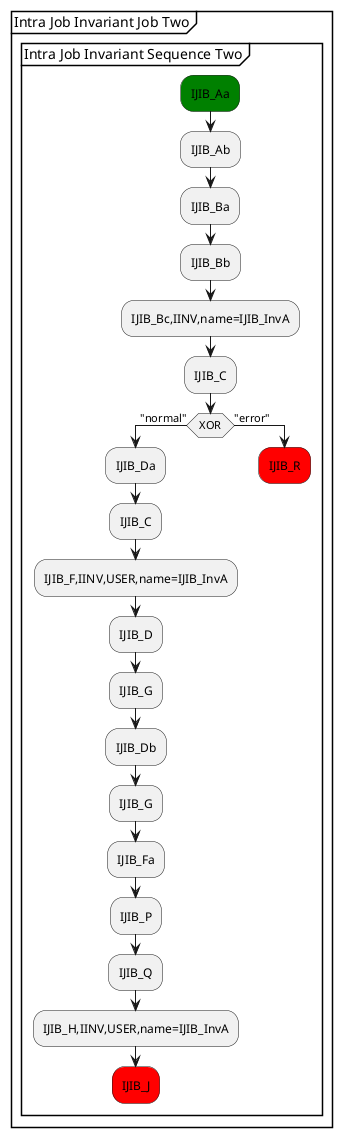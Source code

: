 @startuml
partition "Intra Job Invariant Job Two" {
group "Intra Job Invariant Sequence Two"
  #green:IJIB_Aa;
  :IJIB_Ab;
  :IJIB_Ba;
  :IJIB_Bb;
  :IJIB_Bc,IINV,name=IJIB_InvA;
  :IJIB_C;
  if (XOR) then ("normal")
    :IJIB_Da;
      :IJIB_C;
      :IJIB_F,IINV,USER,name=IJIB_InvA;
      :IJIB_D;
      :IJIB_G;
    :IJIB_Db;
      :IJIB_G;
      :IJIB_Fa;
      :IJIB_P;
      :IJIB_Q;
    :IJIB_H,IINV,USER,name=IJIB_InvA;
    #red:IJIB_J;
    detach
  else ("error")
    #red:IJIB_R;
    detach
  endif
end group
}
@enduml